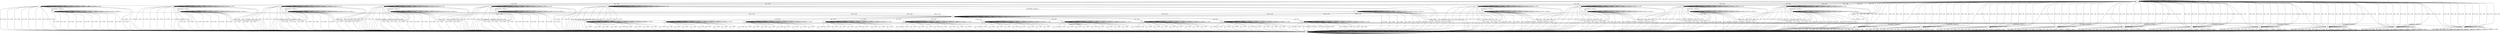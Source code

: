 digraph {
11 [color="red"]
0
1
2
3
4
5
6
7
8
9
10
12
13
14
15
16
17
18
19
20
21
22
23
24
25
26
27
28
29
30
31
32
33
34
35
36
37
38
39
40
41
42
11 -> 11 [label="IACK_0 / ONOK"]
11 -> 11 [label="IACK_1 / OOK"]
11 -> 11 [label="IACK_2 / OOK"]
11 -> 11 [label="IACK_3 / OOK"]
11 -> 11 [label="IACK_4 / OOK"]
11 -> 11 [label="IACK_5 / OOK"]
11 -> 11 [label="IACK_6 / OOK"]
11 -> 11 [label="IACK_7 / OOK"]
11 -> 11 [label="IACK_8 / OOK"]
11 -> 11 [label="IACK_9 / OOK"]
11 -> 1 [label="IIN_0 / OOK"]
11 -> 2 [label="IIN_1 / OOK"]
11 -> 3 [label="IIN_2 / OOK"]
11 -> 4 [label="IIN_3 / OOK"]
11 -> 5 [label="IIN_4 / OOK"]
11 -> 6 [label="IIN_5 / OOK"]
11 -> 7 [label="IIN_6 / OOK"]
11 -> 8 [label="IIN_7 / OOK"]
11 -> 9 [label="IIN_8 / OOK"]
11 -> 10 [label="IIN_9 / OOK"]
11 -> 11 [label="ISENDFRAME / ONOK"]
0 -> 0 [label="IACK_0 / ONOK"]
0 -> 0 [label="IACK_1 / ONOK"]
0 -> 0 [label="IACK_2 / ONOK"]
0 -> 0 [label="IACK_3 / ONOK"]
0 -> 0 [label="IACK_4 / ONOK"]
0 -> 0 [label="IACK_5 / ONOK"]
0 -> 0 [label="IACK_6 / ONOK"]
0 -> 0 [label="IACK_7 / ONOK"]
0 -> 0 [label="IACK_8 / ONOK"]
0 -> 0 [label="IACK_9 / ONOK"]
0 -> 0 [label="IIN_0 / ONOK"]
0 -> 0 [label="IIN_1 / ONOK"]
0 -> 0 [label="IIN_2 / ONOK"]
0 -> 0 [label="IIN_3 / ONOK"]
0 -> 0 [label="IIN_4 / ONOK"]
0 -> 0 [label="IIN_5 / ONOK"]
0 -> 0 [label="IIN_6 / ONOK"]
0 -> 0 [label="IIN_7 / ONOK"]
0 -> 0 [label="IIN_8 / ONOK"]
0 -> 0 [label="IIN_9 / ONOK"]
0 -> 0 [label="ISENDFRAME / ONOK"]
1 -> 1 [label="IACK_0 / ONOK"]
1 -> 1 [label="IACK_1 / OOK"]
1 -> 1 [label="IACK_2 / OOK"]
1 -> 1 [label="IACK_3 / OOK"]
1 -> 1 [label="IACK_4 / OOK"]
1 -> 1 [label="IACK_5 / OOK"]
1 -> 1 [label="IACK_6 / OOK"]
1 -> 1 [label="IACK_7 / OOK"]
1 -> 1 [label="IACK_8 / OOK"]
1 -> 1 [label="IACK_9 / OOK"]
1 -> 0 [label="IIN_0 / ONOK"]
1 -> 0 [label="IIN_1 / ONOK"]
1 -> 0 [label="IIN_2 / ONOK"]
1 -> 0 [label="IIN_3 / ONOK"]
1 -> 0 [label="IIN_4 / ONOK"]
1 -> 0 [label="IIN_5 / ONOK"]
1 -> 0 [label="IIN_6 / ONOK"]
1 -> 0 [label="IIN_7 / ONOK"]
1 -> 0 [label="IIN_8 / ONOK"]
1 -> 0 [label="IIN_9 / ONOK"]
1 -> 23 [label="ISENDFRAME / OFRAME_0_0"]
2 -> 2 [label="IACK_0 / ONOK"]
2 -> 2 [label="IACK_1 / OOK"]
2 -> 2 [label="IACK_2 / OOK"]
2 -> 2 [label="IACK_3 / OOK"]
2 -> 2 [label="IACK_4 / OOK"]
2 -> 2 [label="IACK_5 / OOK"]
2 -> 2 [label="IACK_6 / OOK"]
2 -> 2 [label="IACK_7 / OOK"]
2 -> 2 [label="IACK_8 / OOK"]
2 -> 2 [label="IACK_9 / OOK"]
2 -> 0 [label="IIN_0 / ONOK"]
2 -> 0 [label="IIN_1 / ONOK"]
2 -> 0 [label="IIN_2 / ONOK"]
2 -> 0 [label="IIN_3 / ONOK"]
2 -> 0 [label="IIN_4 / ONOK"]
2 -> 0 [label="IIN_5 / ONOK"]
2 -> 0 [label="IIN_6 / ONOK"]
2 -> 0 [label="IIN_7 / ONOK"]
2 -> 0 [label="IIN_8 / ONOK"]
2 -> 0 [label="IIN_9 / ONOK"]
2 -> 25 [label="ISENDFRAME / OFRAME_1_0"]
3 -> 3 [label="IACK_0 / ONOK"]
3 -> 3 [label="IACK_1 / OOK"]
3 -> 3 [label="IACK_2 / OOK"]
3 -> 3 [label="IACK_3 / OOK"]
3 -> 3 [label="IACK_4 / OOK"]
3 -> 3 [label="IACK_5 / OOK"]
3 -> 3 [label="IACK_6 / OOK"]
3 -> 3 [label="IACK_7 / OOK"]
3 -> 3 [label="IACK_8 / OOK"]
3 -> 3 [label="IACK_9 / OOK"]
3 -> 0 [label="IIN_0 / ONOK"]
3 -> 0 [label="IIN_1 / ONOK"]
3 -> 0 [label="IIN_2 / ONOK"]
3 -> 0 [label="IIN_3 / ONOK"]
3 -> 0 [label="IIN_4 / ONOK"]
3 -> 0 [label="IIN_5 / ONOK"]
3 -> 0 [label="IIN_6 / ONOK"]
3 -> 0 [label="IIN_7 / ONOK"]
3 -> 0 [label="IIN_8 / ONOK"]
3 -> 0 [label="IIN_9 / ONOK"]
3 -> 27 [label="ISENDFRAME / OFRAME_2_0"]
4 -> 4 [label="IACK_0 / ONOK"]
4 -> 4 [label="IACK_1 / OOK"]
4 -> 4 [label="IACK_2 / OOK"]
4 -> 4 [label="IACK_3 / OOK"]
4 -> 4 [label="IACK_4 / OOK"]
4 -> 4 [label="IACK_5 / OOK"]
4 -> 4 [label="IACK_6 / OOK"]
4 -> 4 [label="IACK_7 / OOK"]
4 -> 4 [label="IACK_8 / OOK"]
4 -> 4 [label="IACK_9 / OOK"]
4 -> 0 [label="IIN_0 / ONOK"]
4 -> 0 [label="IIN_1 / ONOK"]
4 -> 0 [label="IIN_2 / ONOK"]
4 -> 0 [label="IIN_3 / ONOK"]
4 -> 0 [label="IIN_4 / ONOK"]
4 -> 0 [label="IIN_5 / ONOK"]
4 -> 0 [label="IIN_6 / ONOK"]
4 -> 0 [label="IIN_7 / ONOK"]
4 -> 0 [label="IIN_8 / ONOK"]
4 -> 0 [label="IIN_9 / ONOK"]
4 -> 29 [label="ISENDFRAME / OFRAME_3_0"]
5 -> 5 [label="IACK_0 / ONOK"]
5 -> 5 [label="IACK_1 / OOK"]
5 -> 5 [label="IACK_2 / OOK"]
5 -> 5 [label="IACK_3 / OOK"]
5 -> 5 [label="IACK_4 / OOK"]
5 -> 5 [label="IACK_5 / OOK"]
5 -> 5 [label="IACK_6 / OOK"]
5 -> 5 [label="IACK_7 / OOK"]
5 -> 5 [label="IACK_8 / OOK"]
5 -> 5 [label="IACK_9 / OOK"]
5 -> 0 [label="IIN_0 / ONOK"]
5 -> 0 [label="IIN_1 / ONOK"]
5 -> 0 [label="IIN_2 / ONOK"]
5 -> 0 [label="IIN_3 / ONOK"]
5 -> 0 [label="IIN_4 / ONOK"]
5 -> 0 [label="IIN_5 / ONOK"]
5 -> 0 [label="IIN_6 / ONOK"]
5 -> 0 [label="IIN_7 / ONOK"]
5 -> 0 [label="IIN_8 / ONOK"]
5 -> 0 [label="IIN_9 / ONOK"]
5 -> 31 [label="ISENDFRAME / OFRAME_4_0"]
6 -> 6 [label="IACK_0 / ONOK"]
6 -> 6 [label="IACK_1 / OOK"]
6 -> 6 [label="IACK_2 / OOK"]
6 -> 6 [label="IACK_3 / OOK"]
6 -> 6 [label="IACK_4 / OOK"]
6 -> 6 [label="IACK_5 / OOK"]
6 -> 6 [label="IACK_6 / OOK"]
6 -> 6 [label="IACK_7 / OOK"]
6 -> 6 [label="IACK_8 / OOK"]
6 -> 6 [label="IACK_9 / OOK"]
6 -> 0 [label="IIN_0 / ONOK"]
6 -> 0 [label="IIN_1 / ONOK"]
6 -> 0 [label="IIN_2 / ONOK"]
6 -> 0 [label="IIN_3 / ONOK"]
6 -> 0 [label="IIN_4 / ONOK"]
6 -> 0 [label="IIN_5 / ONOK"]
6 -> 0 [label="IIN_6 / ONOK"]
6 -> 0 [label="IIN_7 / ONOK"]
6 -> 0 [label="IIN_8 / ONOK"]
6 -> 0 [label="IIN_9 / ONOK"]
6 -> 33 [label="ISENDFRAME / OFRAME_5_0"]
7 -> 7 [label="IACK_0 / ONOK"]
7 -> 7 [label="IACK_1 / OOK"]
7 -> 7 [label="IACK_2 / OOK"]
7 -> 7 [label="IACK_3 / OOK"]
7 -> 7 [label="IACK_4 / OOK"]
7 -> 7 [label="IACK_5 / OOK"]
7 -> 7 [label="IACK_6 / OOK"]
7 -> 7 [label="IACK_7 / OOK"]
7 -> 7 [label="IACK_8 / OOK"]
7 -> 7 [label="IACK_9 / OOK"]
7 -> 0 [label="IIN_0 / ONOK"]
7 -> 0 [label="IIN_1 / ONOK"]
7 -> 0 [label="IIN_2 / ONOK"]
7 -> 0 [label="IIN_3 / ONOK"]
7 -> 0 [label="IIN_4 / ONOK"]
7 -> 0 [label="IIN_5 / ONOK"]
7 -> 0 [label="IIN_6 / ONOK"]
7 -> 0 [label="IIN_7 / ONOK"]
7 -> 0 [label="IIN_8 / ONOK"]
7 -> 0 [label="IIN_9 / ONOK"]
7 -> 35 [label="ISENDFRAME / OFRAME_6_0"]
8 -> 8 [label="IACK_0 / ONOK"]
8 -> 8 [label="IACK_1 / OOK"]
8 -> 8 [label="IACK_2 / OOK"]
8 -> 8 [label="IACK_3 / OOK"]
8 -> 8 [label="IACK_4 / OOK"]
8 -> 8 [label="IACK_5 / OOK"]
8 -> 8 [label="IACK_6 / OOK"]
8 -> 8 [label="IACK_7 / OOK"]
8 -> 8 [label="IACK_8 / OOK"]
8 -> 8 [label="IACK_9 / OOK"]
8 -> 0 [label="IIN_0 / ONOK"]
8 -> 0 [label="IIN_1 / ONOK"]
8 -> 0 [label="IIN_2 / ONOK"]
8 -> 0 [label="IIN_3 / ONOK"]
8 -> 0 [label="IIN_4 / ONOK"]
8 -> 0 [label="IIN_5 / ONOK"]
8 -> 0 [label="IIN_6 / ONOK"]
8 -> 0 [label="IIN_7 / ONOK"]
8 -> 0 [label="IIN_8 / ONOK"]
8 -> 0 [label="IIN_9 / ONOK"]
8 -> 37 [label="ISENDFRAME / OFRAME_7_0"]
9 -> 9 [label="IACK_0 / ONOK"]
9 -> 9 [label="IACK_1 / OOK"]
9 -> 9 [label="IACK_2 / OOK"]
9 -> 9 [label="IACK_3 / OOK"]
9 -> 9 [label="IACK_4 / OOK"]
9 -> 9 [label="IACK_5 / OOK"]
9 -> 9 [label="IACK_6 / OOK"]
9 -> 9 [label="IACK_7 / OOK"]
9 -> 9 [label="IACK_8 / OOK"]
9 -> 9 [label="IACK_9 / OOK"]
9 -> 0 [label="IIN_0 / ONOK"]
9 -> 0 [label="IIN_1 / ONOK"]
9 -> 0 [label="IIN_2 / ONOK"]
9 -> 0 [label="IIN_3 / ONOK"]
9 -> 0 [label="IIN_4 / ONOK"]
9 -> 0 [label="IIN_5 / ONOK"]
9 -> 0 [label="IIN_6 / ONOK"]
9 -> 0 [label="IIN_7 / ONOK"]
9 -> 0 [label="IIN_8 / ONOK"]
9 -> 0 [label="IIN_9 / ONOK"]
9 -> 39 [label="ISENDFRAME / OFRAME_8_0"]
10 -> 10 [label="IACK_0 / ONOK"]
10 -> 10 [label="IACK_1 / OOK"]
10 -> 10 [label="IACK_2 / OOK"]
10 -> 10 [label="IACK_3 / OOK"]
10 -> 10 [label="IACK_4 / OOK"]
10 -> 10 [label="IACK_5 / OOK"]
10 -> 10 [label="IACK_6 / OOK"]
10 -> 10 [label="IACK_7 / OOK"]
10 -> 10 [label="IACK_8 / OOK"]
10 -> 10 [label="IACK_9 / OOK"]
10 -> 0 [label="IIN_0 / ONOK"]
10 -> 0 [label="IIN_1 / ONOK"]
10 -> 0 [label="IIN_2 / ONOK"]
10 -> 0 [label="IIN_3 / ONOK"]
10 -> 0 [label="IIN_4 / ONOK"]
10 -> 0 [label="IIN_5 / ONOK"]
10 -> 0 [label="IIN_6 / ONOK"]
10 -> 0 [label="IIN_7 / ONOK"]
10 -> 0 [label="IIN_8 / ONOK"]
10 -> 0 [label="IIN_9 / ONOK"]
10 -> 41 [label="ISENDFRAME / OFRAME_9_0"]
12 -> 12 [label="IACK_0 / OOK"]
12 -> 12 [label="IACK_1 / ONOK"]
12 -> 12 [label="IACK_2 / ONOK"]
12 -> 12 [label="IACK_3 / ONOK"]
12 -> 12 [label="IACK_4 / ONOK"]
12 -> 12 [label="IACK_5 / ONOK"]
12 -> 12 [label="IACK_6 / ONOK"]
12 -> 12 [label="IACK_7 / ONOK"]
12 -> 12 [label="IACK_8 / ONOK"]
12 -> 12 [label="IACK_9 / ONOK"]
12 -> 0 [label="IIN_0 / ONOK"]
12 -> 0 [label="IIN_1 / ONOK"]
12 -> 0 [label="IIN_2 / ONOK"]
12 -> 0 [label="IIN_3 / ONOK"]
12 -> 0 [label="IIN_4 / ONOK"]
12 -> 0 [label="IIN_5 / ONOK"]
12 -> 0 [label="IIN_6 / ONOK"]
12 -> 0 [label="IIN_7 / ONOK"]
12 -> 0 [label="IIN_8 / ONOK"]
12 -> 0 [label="IIN_9 / ONOK"]
12 -> 24 [label="ISENDFRAME / OFRAME_0_1"]
13 -> 13 [label="IACK_0 / OOK"]
13 -> 13 [label="IACK_1 / ONOK"]
13 -> 13 [label="IACK_2 / ONOK"]
13 -> 13 [label="IACK_3 / ONOK"]
13 -> 13 [label="IACK_4 / ONOK"]
13 -> 13 [label="IACK_5 / ONOK"]
13 -> 13 [label="IACK_6 / ONOK"]
13 -> 13 [label="IACK_7 / ONOK"]
13 -> 13 [label="IACK_8 / ONOK"]
13 -> 13 [label="IACK_9 / ONOK"]
13 -> 0 [label="IIN_0 / ONOK"]
13 -> 0 [label="IIN_1 / ONOK"]
13 -> 0 [label="IIN_2 / ONOK"]
13 -> 0 [label="IIN_3 / ONOK"]
13 -> 0 [label="IIN_4 / ONOK"]
13 -> 0 [label="IIN_5 / ONOK"]
13 -> 0 [label="IIN_6 / ONOK"]
13 -> 0 [label="IIN_7 / ONOK"]
13 -> 0 [label="IIN_8 / ONOK"]
13 -> 0 [label="IIN_9 / ONOK"]
13 -> 26 [label="ISENDFRAME / OFRAME_1_1"]
14 -> 14 [label="IACK_0 / OOK"]
14 -> 14 [label="IACK_1 / ONOK"]
14 -> 14 [label="IACK_2 / ONOK"]
14 -> 14 [label="IACK_3 / ONOK"]
14 -> 14 [label="IACK_4 / ONOK"]
14 -> 14 [label="IACK_5 / ONOK"]
14 -> 14 [label="IACK_6 / ONOK"]
14 -> 14 [label="IACK_7 / ONOK"]
14 -> 14 [label="IACK_8 / ONOK"]
14 -> 14 [label="IACK_9 / ONOK"]
14 -> 0 [label="IIN_0 / ONOK"]
14 -> 0 [label="IIN_1 / ONOK"]
14 -> 0 [label="IIN_2 / ONOK"]
14 -> 0 [label="IIN_3 / ONOK"]
14 -> 0 [label="IIN_4 / ONOK"]
14 -> 0 [label="IIN_5 / ONOK"]
14 -> 0 [label="IIN_6 / ONOK"]
14 -> 0 [label="IIN_7 / ONOK"]
14 -> 0 [label="IIN_8 / ONOK"]
14 -> 0 [label="IIN_9 / ONOK"]
14 -> 28 [label="ISENDFRAME / OFRAME_2_1"]
15 -> 15 [label="IACK_0 / OOK"]
15 -> 15 [label="IACK_1 / ONOK"]
15 -> 15 [label="IACK_2 / ONOK"]
15 -> 15 [label="IACK_3 / ONOK"]
15 -> 15 [label="IACK_4 / ONOK"]
15 -> 15 [label="IACK_5 / ONOK"]
15 -> 15 [label="IACK_6 / ONOK"]
15 -> 15 [label="IACK_7 / ONOK"]
15 -> 15 [label="IACK_8 / ONOK"]
15 -> 15 [label="IACK_9 / ONOK"]
15 -> 0 [label="IIN_0 / ONOK"]
15 -> 0 [label="IIN_1 / ONOK"]
15 -> 0 [label="IIN_2 / ONOK"]
15 -> 0 [label="IIN_3 / ONOK"]
15 -> 0 [label="IIN_4 / ONOK"]
15 -> 0 [label="IIN_5 / ONOK"]
15 -> 0 [label="IIN_6 / ONOK"]
15 -> 0 [label="IIN_7 / ONOK"]
15 -> 0 [label="IIN_8 / ONOK"]
15 -> 0 [label="IIN_9 / ONOK"]
15 -> 30 [label="ISENDFRAME / OFRAME_3_1"]
16 -> 16 [label="IACK_0 / OOK"]
16 -> 16 [label="IACK_1 / ONOK"]
16 -> 16 [label="IACK_2 / ONOK"]
16 -> 16 [label="IACK_3 / ONOK"]
16 -> 16 [label="IACK_4 / ONOK"]
16 -> 16 [label="IACK_5 / ONOK"]
16 -> 16 [label="IACK_6 / ONOK"]
16 -> 16 [label="IACK_7 / ONOK"]
16 -> 16 [label="IACK_8 / ONOK"]
16 -> 16 [label="IACK_9 / ONOK"]
16 -> 0 [label="IIN_0 / ONOK"]
16 -> 0 [label="IIN_1 / ONOK"]
16 -> 0 [label="IIN_2 / ONOK"]
16 -> 0 [label="IIN_3 / ONOK"]
16 -> 0 [label="IIN_4 / ONOK"]
16 -> 0 [label="IIN_5 / ONOK"]
16 -> 0 [label="IIN_6 / ONOK"]
16 -> 0 [label="IIN_7 / ONOK"]
16 -> 0 [label="IIN_8 / ONOK"]
16 -> 0 [label="IIN_9 / ONOK"]
16 -> 32 [label="ISENDFRAME / OFRAME_4_1"]
17 -> 17 [label="IACK_0 / OOK"]
17 -> 17 [label="IACK_1 / ONOK"]
17 -> 17 [label="IACK_2 / ONOK"]
17 -> 17 [label="IACK_3 / ONOK"]
17 -> 17 [label="IACK_4 / ONOK"]
17 -> 17 [label="IACK_5 / ONOK"]
17 -> 17 [label="IACK_6 / ONOK"]
17 -> 17 [label="IACK_7 / ONOK"]
17 -> 17 [label="IACK_8 / ONOK"]
17 -> 17 [label="IACK_9 / ONOK"]
17 -> 0 [label="IIN_0 / ONOK"]
17 -> 0 [label="IIN_1 / ONOK"]
17 -> 0 [label="IIN_2 / ONOK"]
17 -> 0 [label="IIN_3 / ONOK"]
17 -> 0 [label="IIN_4 / ONOK"]
17 -> 0 [label="IIN_5 / ONOK"]
17 -> 0 [label="IIN_6 / ONOK"]
17 -> 0 [label="IIN_7 / ONOK"]
17 -> 0 [label="IIN_8 / ONOK"]
17 -> 0 [label="IIN_9 / ONOK"]
17 -> 34 [label="ISENDFRAME / OFRAME_5_1"]
18 -> 18 [label="IACK_0 / OOK"]
18 -> 18 [label="IACK_1 / ONOK"]
18 -> 18 [label="IACK_2 / ONOK"]
18 -> 18 [label="IACK_3 / ONOK"]
18 -> 18 [label="IACK_4 / ONOK"]
18 -> 18 [label="IACK_5 / ONOK"]
18 -> 18 [label="IACK_6 / ONOK"]
18 -> 18 [label="IACK_7 / ONOK"]
18 -> 18 [label="IACK_8 / ONOK"]
18 -> 18 [label="IACK_9 / ONOK"]
18 -> 0 [label="IIN_0 / ONOK"]
18 -> 0 [label="IIN_1 / ONOK"]
18 -> 0 [label="IIN_2 / ONOK"]
18 -> 0 [label="IIN_3 / ONOK"]
18 -> 0 [label="IIN_4 / ONOK"]
18 -> 0 [label="IIN_5 / ONOK"]
18 -> 0 [label="IIN_6 / ONOK"]
18 -> 0 [label="IIN_7 / ONOK"]
18 -> 0 [label="IIN_8 / ONOK"]
18 -> 0 [label="IIN_9 / ONOK"]
18 -> 36 [label="ISENDFRAME / OFRAME_6_1"]
19 -> 19 [label="IACK_0 / OOK"]
19 -> 19 [label="IACK_1 / ONOK"]
19 -> 19 [label="IACK_2 / ONOK"]
19 -> 19 [label="IACK_3 / ONOK"]
19 -> 19 [label="IACK_4 / ONOK"]
19 -> 19 [label="IACK_5 / ONOK"]
19 -> 19 [label="IACK_6 / ONOK"]
19 -> 19 [label="IACK_7 / ONOK"]
19 -> 19 [label="IACK_8 / ONOK"]
19 -> 19 [label="IACK_9 / ONOK"]
19 -> 0 [label="IIN_0 / ONOK"]
19 -> 0 [label="IIN_1 / ONOK"]
19 -> 0 [label="IIN_2 / ONOK"]
19 -> 0 [label="IIN_3 / ONOK"]
19 -> 0 [label="IIN_4 / ONOK"]
19 -> 0 [label="IIN_5 / ONOK"]
19 -> 0 [label="IIN_6 / ONOK"]
19 -> 0 [label="IIN_7 / ONOK"]
19 -> 0 [label="IIN_8 / ONOK"]
19 -> 0 [label="IIN_9 / ONOK"]
19 -> 38 [label="ISENDFRAME / OFRAME_7_1"]
20 -> 20 [label="IACK_0 / OOK"]
20 -> 20 [label="IACK_1 / ONOK"]
20 -> 20 [label="IACK_2 / ONOK"]
20 -> 20 [label="IACK_3 / ONOK"]
20 -> 20 [label="IACK_4 / ONOK"]
20 -> 20 [label="IACK_5 / ONOK"]
20 -> 20 [label="IACK_6 / ONOK"]
20 -> 20 [label="IACK_7 / ONOK"]
20 -> 20 [label="IACK_8 / ONOK"]
20 -> 20 [label="IACK_9 / ONOK"]
20 -> 0 [label="IIN_0 / ONOK"]
20 -> 0 [label="IIN_1 / ONOK"]
20 -> 0 [label="IIN_2 / ONOK"]
20 -> 0 [label="IIN_3 / ONOK"]
20 -> 0 [label="IIN_4 / ONOK"]
20 -> 0 [label="IIN_5 / ONOK"]
20 -> 0 [label="IIN_6 / ONOK"]
20 -> 0 [label="IIN_7 / ONOK"]
20 -> 0 [label="IIN_8 / ONOK"]
20 -> 0 [label="IIN_9 / ONOK"]
20 -> 40 [label="ISENDFRAME / OFRAME_8_1"]
21 -> 21 [label="IACK_0 / OOK"]
21 -> 21 [label="IACK_1 / ONOK"]
21 -> 21 [label="IACK_2 / ONOK"]
21 -> 21 [label="IACK_3 / ONOK"]
21 -> 21 [label="IACK_4 / ONOK"]
21 -> 21 [label="IACK_5 / ONOK"]
21 -> 21 [label="IACK_6 / ONOK"]
21 -> 21 [label="IACK_7 / ONOK"]
21 -> 21 [label="IACK_8 / ONOK"]
21 -> 21 [label="IACK_9 / ONOK"]
21 -> 0 [label="IIN_0 / ONOK"]
21 -> 0 [label="IIN_1 / ONOK"]
21 -> 0 [label="IIN_2 / ONOK"]
21 -> 0 [label="IIN_3 / ONOK"]
21 -> 0 [label="IIN_4 / ONOK"]
21 -> 0 [label="IIN_5 / ONOK"]
21 -> 0 [label="IIN_6 / ONOK"]
21 -> 0 [label="IIN_7 / ONOK"]
21 -> 0 [label="IIN_8 / ONOK"]
21 -> 0 [label="IIN_9 / ONOK"]
21 -> 42 [label="ISENDFRAME / OFRAME_9_1"]
22 -> 22 [label="IACK_0 / OOK"]
22 -> 22 [label="IACK_1 / ONOK"]
22 -> 22 [label="IACK_2 / ONOK"]
22 -> 22 [label="IACK_3 / ONOK"]
22 -> 22 [label="IACK_4 / ONOK"]
22 -> 22 [label="IACK_5 / ONOK"]
22 -> 22 [label="IACK_6 / ONOK"]
22 -> 22 [label="IACK_7 / ONOK"]
22 -> 22 [label="IACK_8 / ONOK"]
22 -> 22 [label="IACK_9 / ONOK"]
22 -> 12 [label="IIN_0 / OOK"]
22 -> 13 [label="IIN_1 / OOK"]
22 -> 14 [label="IIN_2 / OOK"]
22 -> 15 [label="IIN_3 / OOK"]
22 -> 16 [label="IIN_4 / OOK"]
22 -> 17 [label="IIN_5 / OOK"]
22 -> 18 [label="IIN_6 / OOK"]
22 -> 19 [label="IIN_7 / OOK"]
22 -> 20 [label="IIN_8 / OOK"]
22 -> 21 [label="IIN_9 / OOK"]
22 -> 22 [label="ISENDFRAME / ONOK"]
23 -> 22 [label="IACK_0 / OOK"]
23 -> 23 [label="IACK_1 / OOK"]
23 -> 23 [label="IACK_2 / OOK"]
23 -> 23 [label="IACK_3 / OOK"]
23 -> 23 [label="IACK_4 / OOK"]
23 -> 23 [label="IACK_5 / OOK"]
23 -> 23 [label="IACK_6 / OOK"]
23 -> 23 [label="IACK_7 / OOK"]
23 -> 23 [label="IACK_8 / OOK"]
23 -> 23 [label="IACK_9 / OOK"]
23 -> 0 [label="IIN_0 / ONOK"]
23 -> 0 [label="IIN_1 / ONOK"]
23 -> 0 [label="IIN_2 / ONOK"]
23 -> 0 [label="IIN_3 / ONOK"]
23 -> 0 [label="IIN_4 / ONOK"]
23 -> 0 [label="IIN_5 / ONOK"]
23 -> 0 [label="IIN_6 / ONOK"]
23 -> 0 [label="IIN_7 / ONOK"]
23 -> 0 [label="IIN_8 / ONOK"]
23 -> 0 [label="IIN_9 / ONOK"]
23 -> 23 [label="ISENDFRAME / OFRAME_0_0"]
24 -> 24 [label="IACK_0 / OOK"]
24 -> 11 [label="IACK_1 / OOK"]
24 -> 11 [label="IACK_2 / OOK"]
24 -> 11 [label="IACK_3 / OOK"]
24 -> 11 [label="IACK_4 / OOK"]
24 -> 11 [label="IACK_5 / OOK"]
24 -> 11 [label="IACK_6 / OOK"]
24 -> 11 [label="IACK_7 / OOK"]
24 -> 11 [label="IACK_8 / OOK"]
24 -> 11 [label="IACK_9 / OOK"]
24 -> 0 [label="IIN_0 / ONOK"]
24 -> 0 [label="IIN_1 / ONOK"]
24 -> 0 [label="IIN_2 / ONOK"]
24 -> 0 [label="IIN_3 / ONOK"]
24 -> 0 [label="IIN_4 / ONOK"]
24 -> 0 [label="IIN_5 / ONOK"]
24 -> 0 [label="IIN_6 / ONOK"]
24 -> 0 [label="IIN_7 / ONOK"]
24 -> 0 [label="IIN_8 / ONOK"]
24 -> 0 [label="IIN_9 / ONOK"]
24 -> 24 [label="ISENDFRAME / OFRAME_0_1"]
25 -> 22 [label="IACK_0 / OOK"]
25 -> 25 [label="IACK_1 / OOK"]
25 -> 25 [label="IACK_2 / OOK"]
25 -> 25 [label="IACK_3 / OOK"]
25 -> 25 [label="IACK_4 / OOK"]
25 -> 25 [label="IACK_5 / OOK"]
25 -> 25 [label="IACK_6 / OOK"]
25 -> 25 [label="IACK_7 / OOK"]
25 -> 25 [label="IACK_8 / OOK"]
25 -> 25 [label="IACK_9 / OOK"]
25 -> 0 [label="IIN_0 / ONOK"]
25 -> 0 [label="IIN_1 / ONOK"]
25 -> 0 [label="IIN_2 / ONOK"]
25 -> 0 [label="IIN_3 / ONOK"]
25 -> 0 [label="IIN_4 / ONOK"]
25 -> 0 [label="IIN_5 / ONOK"]
25 -> 0 [label="IIN_6 / ONOK"]
25 -> 0 [label="IIN_7 / ONOK"]
25 -> 0 [label="IIN_8 / ONOK"]
25 -> 0 [label="IIN_9 / ONOK"]
25 -> 25 [label="ISENDFRAME / OFRAME_1_0"]
26 -> 26 [label="IACK_0 / OOK"]
26 -> 11 [label="IACK_1 / OOK"]
26 -> 11 [label="IACK_2 / OOK"]
26 -> 11 [label="IACK_3 / OOK"]
26 -> 11 [label="IACK_4 / OOK"]
26 -> 11 [label="IACK_5 / OOK"]
26 -> 11 [label="IACK_6 / OOK"]
26 -> 11 [label="IACK_7 / OOK"]
26 -> 11 [label="IACK_8 / OOK"]
26 -> 11 [label="IACK_9 / OOK"]
26 -> 0 [label="IIN_0 / ONOK"]
26 -> 0 [label="IIN_1 / ONOK"]
26 -> 0 [label="IIN_2 / ONOK"]
26 -> 0 [label="IIN_3 / ONOK"]
26 -> 0 [label="IIN_4 / ONOK"]
26 -> 0 [label="IIN_5 / ONOK"]
26 -> 0 [label="IIN_6 / ONOK"]
26 -> 0 [label="IIN_7 / ONOK"]
26 -> 0 [label="IIN_8 / ONOK"]
26 -> 0 [label="IIN_9 / ONOK"]
26 -> 26 [label="ISENDFRAME / OFRAME_1_1"]
27 -> 22 [label="IACK_0 / OOK"]
27 -> 27 [label="IACK_1 / OOK"]
27 -> 27 [label="IACK_2 / OOK"]
27 -> 27 [label="IACK_3 / OOK"]
27 -> 27 [label="IACK_4 / OOK"]
27 -> 27 [label="IACK_5 / OOK"]
27 -> 27 [label="IACK_6 / OOK"]
27 -> 27 [label="IACK_7 / OOK"]
27 -> 27 [label="IACK_8 / OOK"]
27 -> 27 [label="IACK_9 / OOK"]
27 -> 0 [label="IIN_0 / ONOK"]
27 -> 0 [label="IIN_1 / ONOK"]
27 -> 0 [label="IIN_2 / ONOK"]
27 -> 0 [label="IIN_3 / ONOK"]
27 -> 0 [label="IIN_4 / ONOK"]
27 -> 0 [label="IIN_5 / ONOK"]
27 -> 0 [label="IIN_6 / ONOK"]
27 -> 0 [label="IIN_7 / ONOK"]
27 -> 0 [label="IIN_8 / ONOK"]
27 -> 0 [label="IIN_9 / ONOK"]
27 -> 27 [label="ISENDFRAME / OFRAME_2_0"]
28 -> 28 [label="IACK_0 / OOK"]
28 -> 11 [label="IACK_1 / OOK"]
28 -> 11 [label="IACK_2 / OOK"]
28 -> 11 [label="IACK_3 / OOK"]
28 -> 11 [label="IACK_4 / OOK"]
28 -> 11 [label="IACK_5 / OOK"]
28 -> 11 [label="IACK_6 / OOK"]
28 -> 11 [label="IACK_7 / OOK"]
28 -> 11 [label="IACK_8 / OOK"]
28 -> 11 [label="IACK_9 / OOK"]
28 -> 0 [label="IIN_0 / ONOK"]
28 -> 0 [label="IIN_1 / ONOK"]
28 -> 0 [label="IIN_2 / ONOK"]
28 -> 0 [label="IIN_3 / ONOK"]
28 -> 0 [label="IIN_4 / ONOK"]
28 -> 0 [label="IIN_5 / ONOK"]
28 -> 0 [label="IIN_6 / ONOK"]
28 -> 0 [label="IIN_7 / ONOK"]
28 -> 0 [label="IIN_8 / ONOK"]
28 -> 0 [label="IIN_9 / ONOK"]
28 -> 28 [label="ISENDFRAME / OFRAME_2_1"]
29 -> 22 [label="IACK_0 / OOK"]
29 -> 29 [label="IACK_1 / OOK"]
29 -> 29 [label="IACK_2 / OOK"]
29 -> 29 [label="IACK_3 / OOK"]
29 -> 29 [label="IACK_4 / OOK"]
29 -> 29 [label="IACK_5 / OOK"]
29 -> 29 [label="IACK_6 / OOK"]
29 -> 29 [label="IACK_7 / OOK"]
29 -> 29 [label="IACK_8 / OOK"]
29 -> 29 [label="IACK_9 / OOK"]
29 -> 0 [label="IIN_0 / ONOK"]
29 -> 0 [label="IIN_1 / ONOK"]
29 -> 0 [label="IIN_2 / ONOK"]
29 -> 0 [label="IIN_3 / ONOK"]
29 -> 0 [label="IIN_4 / ONOK"]
29 -> 0 [label="IIN_5 / ONOK"]
29 -> 0 [label="IIN_6 / ONOK"]
29 -> 0 [label="IIN_7 / ONOK"]
29 -> 0 [label="IIN_8 / ONOK"]
29 -> 0 [label="IIN_9 / ONOK"]
29 -> 29 [label="ISENDFRAME / OFRAME_3_0"]
30 -> 30 [label="IACK_0 / OOK"]
30 -> 11 [label="IACK_1 / OOK"]
30 -> 11 [label="IACK_2 / OOK"]
30 -> 11 [label="IACK_3 / OOK"]
30 -> 11 [label="IACK_4 / OOK"]
30 -> 11 [label="IACK_5 / OOK"]
30 -> 11 [label="IACK_6 / OOK"]
30 -> 11 [label="IACK_7 / OOK"]
30 -> 11 [label="IACK_8 / OOK"]
30 -> 11 [label="IACK_9 / OOK"]
30 -> 0 [label="IIN_0 / ONOK"]
30 -> 0 [label="IIN_1 / ONOK"]
30 -> 0 [label="IIN_2 / ONOK"]
30 -> 0 [label="IIN_3 / ONOK"]
30 -> 0 [label="IIN_4 / ONOK"]
30 -> 0 [label="IIN_5 / ONOK"]
30 -> 0 [label="IIN_6 / ONOK"]
30 -> 0 [label="IIN_7 / ONOK"]
30 -> 0 [label="IIN_8 / ONOK"]
30 -> 0 [label="IIN_9 / ONOK"]
30 -> 30 [label="ISENDFRAME / OFRAME_3_1"]
31 -> 22 [label="IACK_0 / OOK"]
31 -> 31 [label="IACK_1 / OOK"]
31 -> 31 [label="IACK_2 / OOK"]
31 -> 31 [label="IACK_3 / OOK"]
31 -> 31 [label="IACK_4 / OOK"]
31 -> 31 [label="IACK_5 / OOK"]
31 -> 31 [label="IACK_6 / OOK"]
31 -> 31 [label="IACK_7 / OOK"]
31 -> 31 [label="IACK_8 / OOK"]
31 -> 31 [label="IACK_9 / OOK"]
31 -> 0 [label="IIN_0 / ONOK"]
31 -> 0 [label="IIN_1 / ONOK"]
31 -> 0 [label="IIN_2 / ONOK"]
31 -> 0 [label="IIN_3 / ONOK"]
31 -> 0 [label="IIN_4 / ONOK"]
31 -> 0 [label="IIN_5 / ONOK"]
31 -> 0 [label="IIN_6 / ONOK"]
31 -> 0 [label="IIN_7 / ONOK"]
31 -> 0 [label="IIN_8 / ONOK"]
31 -> 0 [label="IIN_9 / ONOK"]
31 -> 31 [label="ISENDFRAME / OFRAME_4_0"]
32 -> 32 [label="IACK_0 / OOK"]
32 -> 11 [label="IACK_1 / OOK"]
32 -> 11 [label="IACK_2 / OOK"]
32 -> 11 [label="IACK_3 / OOK"]
32 -> 11 [label="IACK_4 / OOK"]
32 -> 11 [label="IACK_5 / OOK"]
32 -> 11 [label="IACK_6 / OOK"]
32 -> 11 [label="IACK_7 / OOK"]
32 -> 11 [label="IACK_8 / OOK"]
32 -> 11 [label="IACK_9 / OOK"]
32 -> 0 [label="IIN_0 / ONOK"]
32 -> 0 [label="IIN_1 / ONOK"]
32 -> 0 [label="IIN_2 / ONOK"]
32 -> 0 [label="IIN_3 / ONOK"]
32 -> 0 [label="IIN_4 / ONOK"]
32 -> 0 [label="IIN_5 / ONOK"]
32 -> 0 [label="IIN_6 / ONOK"]
32 -> 0 [label="IIN_7 / ONOK"]
32 -> 0 [label="IIN_8 / ONOK"]
32 -> 0 [label="IIN_9 / ONOK"]
32 -> 32 [label="ISENDFRAME / OFRAME_4_1"]
33 -> 22 [label="IACK_0 / OOK"]
33 -> 33 [label="IACK_1 / OOK"]
33 -> 33 [label="IACK_2 / OOK"]
33 -> 33 [label="IACK_3 / OOK"]
33 -> 33 [label="IACK_4 / OOK"]
33 -> 33 [label="IACK_5 / OOK"]
33 -> 33 [label="IACK_6 / OOK"]
33 -> 33 [label="IACK_7 / OOK"]
33 -> 33 [label="IACK_8 / OOK"]
33 -> 33 [label="IACK_9 / OOK"]
33 -> 0 [label="IIN_0 / ONOK"]
33 -> 0 [label="IIN_1 / ONOK"]
33 -> 0 [label="IIN_2 / ONOK"]
33 -> 0 [label="IIN_3 / ONOK"]
33 -> 0 [label="IIN_4 / ONOK"]
33 -> 0 [label="IIN_5 / ONOK"]
33 -> 0 [label="IIN_6 / ONOK"]
33 -> 0 [label="IIN_7 / ONOK"]
33 -> 0 [label="IIN_8 / ONOK"]
33 -> 0 [label="IIN_9 / ONOK"]
33 -> 33 [label="ISENDFRAME / OFRAME_5_0"]
34 -> 34 [label="IACK_0 / OOK"]
34 -> 11 [label="IACK_1 / OOK"]
34 -> 11 [label="IACK_2 / OOK"]
34 -> 11 [label="IACK_3 / OOK"]
34 -> 11 [label="IACK_4 / OOK"]
34 -> 11 [label="IACK_5 / OOK"]
34 -> 11 [label="IACK_6 / OOK"]
34 -> 11 [label="IACK_7 / OOK"]
34 -> 11 [label="IACK_8 / OOK"]
34 -> 11 [label="IACK_9 / OOK"]
34 -> 0 [label="IIN_0 / ONOK"]
34 -> 0 [label="IIN_1 / ONOK"]
34 -> 0 [label="IIN_2 / ONOK"]
34 -> 0 [label="IIN_3 / ONOK"]
34 -> 0 [label="IIN_4 / ONOK"]
34 -> 0 [label="IIN_5 / ONOK"]
34 -> 0 [label="IIN_6 / ONOK"]
34 -> 0 [label="IIN_7 / ONOK"]
34 -> 0 [label="IIN_8 / ONOK"]
34 -> 0 [label="IIN_9 / ONOK"]
34 -> 34 [label="ISENDFRAME / OFRAME_5_1"]
35 -> 22 [label="IACK_0 / OOK"]
35 -> 35 [label="IACK_1 / OOK"]
35 -> 35 [label="IACK_2 / OOK"]
35 -> 35 [label="IACK_3 / OOK"]
35 -> 35 [label="IACK_4 / OOK"]
35 -> 35 [label="IACK_5 / OOK"]
35 -> 35 [label="IACK_6 / OOK"]
35 -> 35 [label="IACK_7 / OOK"]
35 -> 35 [label="IACK_8 / OOK"]
35 -> 35 [label="IACK_9 / OOK"]
35 -> 0 [label="IIN_0 / ONOK"]
35 -> 0 [label="IIN_1 / ONOK"]
35 -> 0 [label="IIN_2 / ONOK"]
35 -> 0 [label="IIN_3 / ONOK"]
35 -> 0 [label="IIN_4 / ONOK"]
35 -> 0 [label="IIN_5 / ONOK"]
35 -> 0 [label="IIN_6 / ONOK"]
35 -> 0 [label="IIN_7 / ONOK"]
35 -> 0 [label="IIN_8 / ONOK"]
35 -> 0 [label="IIN_9 / ONOK"]
35 -> 35 [label="ISENDFRAME / OFRAME_6_0"]
36 -> 36 [label="IACK_0 / OOK"]
36 -> 11 [label="IACK_1 / OOK"]
36 -> 11 [label="IACK_2 / OOK"]
36 -> 11 [label="IACK_3 / OOK"]
36 -> 11 [label="IACK_4 / OOK"]
36 -> 11 [label="IACK_5 / OOK"]
36 -> 11 [label="IACK_6 / OOK"]
36 -> 11 [label="IACK_7 / OOK"]
36 -> 11 [label="IACK_8 / OOK"]
36 -> 11 [label="IACK_9 / OOK"]
36 -> 0 [label="IIN_0 / ONOK"]
36 -> 0 [label="IIN_1 / ONOK"]
36 -> 0 [label="IIN_2 / ONOK"]
36 -> 0 [label="IIN_3 / ONOK"]
36 -> 0 [label="IIN_4 / ONOK"]
36 -> 0 [label="IIN_5 / ONOK"]
36 -> 0 [label="IIN_6 / ONOK"]
36 -> 0 [label="IIN_7 / ONOK"]
36 -> 0 [label="IIN_8 / ONOK"]
36 -> 0 [label="IIN_9 / ONOK"]
36 -> 36 [label="ISENDFRAME / OFRAME_6_1"]
37 -> 22 [label="IACK_0 / OOK"]
37 -> 37 [label="IACK_1 / OOK"]
37 -> 37 [label="IACK_2 / OOK"]
37 -> 37 [label="IACK_3 / OOK"]
37 -> 37 [label="IACK_4 / OOK"]
37 -> 37 [label="IACK_5 / OOK"]
37 -> 37 [label="IACK_6 / OOK"]
37 -> 37 [label="IACK_7 / OOK"]
37 -> 37 [label="IACK_8 / OOK"]
37 -> 37 [label="IACK_9 / OOK"]
37 -> 0 [label="IIN_0 / ONOK"]
37 -> 0 [label="IIN_1 / ONOK"]
37 -> 0 [label="IIN_2 / ONOK"]
37 -> 0 [label="IIN_3 / ONOK"]
37 -> 0 [label="IIN_4 / ONOK"]
37 -> 0 [label="IIN_5 / ONOK"]
37 -> 0 [label="IIN_6 / ONOK"]
37 -> 0 [label="IIN_7 / ONOK"]
37 -> 0 [label="IIN_8 / ONOK"]
37 -> 0 [label="IIN_9 / ONOK"]
37 -> 37 [label="ISENDFRAME / OFRAME_7_0"]
38 -> 38 [label="IACK_0 / OOK"]
38 -> 11 [label="IACK_1 / OOK"]
38 -> 11 [label="IACK_2 / OOK"]
38 -> 11 [label="IACK_3 / OOK"]
38 -> 11 [label="IACK_4 / OOK"]
38 -> 11 [label="IACK_5 / OOK"]
38 -> 11 [label="IACK_6 / OOK"]
38 -> 11 [label="IACK_7 / OOK"]
38 -> 11 [label="IACK_8 / OOK"]
38 -> 11 [label="IACK_9 / OOK"]
38 -> 0 [label="IIN_0 / ONOK"]
38 -> 0 [label="IIN_1 / ONOK"]
38 -> 0 [label="IIN_2 / ONOK"]
38 -> 0 [label="IIN_3 / ONOK"]
38 -> 0 [label="IIN_4 / ONOK"]
38 -> 0 [label="IIN_5 / ONOK"]
38 -> 0 [label="IIN_6 / ONOK"]
38 -> 0 [label="IIN_7 / ONOK"]
38 -> 0 [label="IIN_8 / ONOK"]
38 -> 0 [label="IIN_9 / ONOK"]
38 -> 38 [label="ISENDFRAME / OFRAME_7_1"]
39 -> 22 [label="IACK_0 / OOK"]
39 -> 39 [label="IACK_1 / OOK"]
39 -> 39 [label="IACK_2 / OOK"]
39 -> 39 [label="IACK_3 / OOK"]
39 -> 39 [label="IACK_4 / OOK"]
39 -> 39 [label="IACK_5 / OOK"]
39 -> 39 [label="IACK_6 / OOK"]
39 -> 39 [label="IACK_7 / OOK"]
39 -> 39 [label="IACK_8 / OOK"]
39 -> 39 [label="IACK_9 / OOK"]
39 -> 0 [label="IIN_0 / ONOK"]
39 -> 0 [label="IIN_1 / ONOK"]
39 -> 0 [label="IIN_2 / ONOK"]
39 -> 0 [label="IIN_3 / ONOK"]
39 -> 0 [label="IIN_4 / ONOK"]
39 -> 0 [label="IIN_5 / ONOK"]
39 -> 0 [label="IIN_6 / ONOK"]
39 -> 0 [label="IIN_7 / ONOK"]
39 -> 0 [label="IIN_8 / ONOK"]
39 -> 0 [label="IIN_9 / ONOK"]
39 -> 39 [label="ISENDFRAME / OFRAME_8_0"]
40 -> 40 [label="IACK_0 / OOK"]
40 -> 11 [label="IACK_1 / OOK"]
40 -> 11 [label="IACK_2 / OOK"]
40 -> 11 [label="IACK_3 / OOK"]
40 -> 11 [label="IACK_4 / OOK"]
40 -> 11 [label="IACK_5 / OOK"]
40 -> 11 [label="IACK_6 / OOK"]
40 -> 11 [label="IACK_7 / OOK"]
40 -> 11 [label="IACK_8 / OOK"]
40 -> 11 [label="IACK_9 / OOK"]
40 -> 0 [label="IIN_0 / ONOK"]
40 -> 0 [label="IIN_1 / ONOK"]
40 -> 0 [label="IIN_2 / ONOK"]
40 -> 0 [label="IIN_3 / ONOK"]
40 -> 0 [label="IIN_4 / ONOK"]
40 -> 0 [label="IIN_5 / ONOK"]
40 -> 0 [label="IIN_6 / ONOK"]
40 -> 0 [label="IIN_7 / ONOK"]
40 -> 0 [label="IIN_8 / ONOK"]
40 -> 0 [label="IIN_9 / ONOK"]
40 -> 40 [label="ISENDFRAME / OFRAME_8_1"]
41 -> 22 [label="IACK_0 / OOK"]
41 -> 41 [label="IACK_1 / OOK"]
41 -> 41 [label="IACK_2 / OOK"]
41 -> 41 [label="IACK_3 / OOK"]
41 -> 41 [label="IACK_4 / OOK"]
41 -> 41 [label="IACK_5 / OOK"]
41 -> 41 [label="IACK_6 / OOK"]
41 -> 41 [label="IACK_7 / OOK"]
41 -> 41 [label="IACK_8 / OOK"]
41 -> 41 [label="IACK_9 / OOK"]
41 -> 0 [label="IIN_0 / ONOK"]
41 -> 0 [label="IIN_1 / ONOK"]
41 -> 0 [label="IIN_2 / ONOK"]
41 -> 0 [label="IIN_3 / ONOK"]
41 -> 0 [label="IIN_4 / ONOK"]
41 -> 0 [label="IIN_5 / ONOK"]
41 -> 0 [label="IIN_6 / ONOK"]
41 -> 0 [label="IIN_7 / ONOK"]
41 -> 0 [label="IIN_8 / ONOK"]
41 -> 0 [label="IIN_9 / ONOK"]
41 -> 41 [label="ISENDFRAME / OFRAME_9_0"]
42 -> 42 [label="IACK_0 / OOK"]
42 -> 11 [label="IACK_1 / OOK"]
42 -> 11 [label="IACK_2 / OOK"]
42 -> 11 [label="IACK_3 / OOK"]
42 -> 11 [label="IACK_4 / OOK"]
42 -> 11 [label="IACK_5 / OOK"]
42 -> 11 [label="IACK_6 / OOK"]
42 -> 11 [label="IACK_7 / OOK"]
42 -> 11 [label="IACK_8 / OOK"]
42 -> 11 [label="IACK_9 / OOK"]
42 -> 0 [label="IIN_0 / ONOK"]
42 -> 0 [label="IIN_1 / ONOK"]
42 -> 0 [label="IIN_2 / ONOK"]
42 -> 0 [label="IIN_3 / ONOK"]
42 -> 0 [label="IIN_4 / ONOK"]
42 -> 0 [label="IIN_5 / ONOK"]
42 -> 0 [label="IIN_6 / ONOK"]
42 -> 0 [label="IIN_7 / ONOK"]
42 -> 0 [label="IIN_8 / ONOK"]
42 -> 0 [label="IIN_9 / ONOK"]
42 -> 42 [label="ISENDFRAME / OFRAME_9_1"]
}
